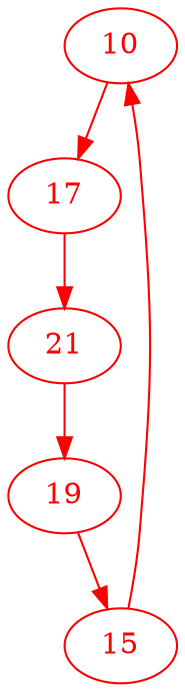digraph g{
node [color = red, fontcolor=red]; 10 15 17 19 21 ;
10 -> 17 [color=red] ;
15 -> 10 [color=red] ;
17 -> 21 [color=red] ;
19 -> 15 [color=red] ;
21 -> 19 [color=red] ;
}